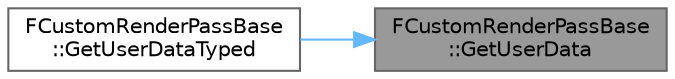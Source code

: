 digraph "FCustomRenderPassBase::GetUserData"
{
 // INTERACTIVE_SVG=YES
 // LATEX_PDF_SIZE
  bgcolor="transparent";
  edge [fontname=Helvetica,fontsize=10,labelfontname=Helvetica,labelfontsize=10];
  node [fontname=Helvetica,fontsize=10,shape=box,height=0.2,width=0.4];
  rankdir="RL";
  Node1 [id="Node000001",label="FCustomRenderPassBase\l::GetUserData",height=0.2,width=0.4,color="gray40", fillcolor="grey60", style="filled", fontcolor="black",tooltip=" "];
  Node1 -> Node2 [id="edge1_Node000001_Node000002",dir="back",color="steelblue1",style="solid",tooltip=" "];
  Node2 [id="Node000002",label="FCustomRenderPassBase\l::GetUserDataTyped",height=0.2,width=0.4,color="grey40", fillcolor="white", style="filled",URL="$d0/dcc/classFCustomRenderPassBase.html#a1cb44e947dcbe3b59577d1c0b4286853",tooltip=" "];
}
